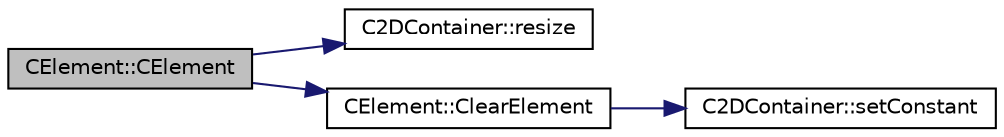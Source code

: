 digraph "CElement::CElement"
{
  edge [fontname="Helvetica",fontsize="10",labelfontname="Helvetica",labelfontsize="10"];
  node [fontname="Helvetica",fontsize="10",shape=record];
  rankdir="LR";
  Node2 [label="CElement::CElement",height=0.2,width=0.4,color="black", fillcolor="grey75", style="filled", fontcolor="black"];
  Node2 -> Node3 [color="midnightblue",fontsize="10",style="solid",fontname="Helvetica"];
  Node3 [label="C2DContainer::resize",height=0.2,width=0.4,color="black", fillcolor="white", style="filled",URL="$class_c2_d_container.html#adefb48b593f76aa322e228fea8f76127",tooltip="Request a change of size. "];
  Node2 -> Node4 [color="midnightblue",fontsize="10",style="solid",fontname="Helvetica"];
  Node4 [label="CElement::ClearElement",height=0.2,width=0.4,color="black", fillcolor="white", style="filled",URL="$class_c_element.html#a34c043025dcb2d28b4800f93c9cd3184",tooltip="Sets matrices to 0. "];
  Node4 -> Node5 [color="midnightblue",fontsize="10",style="solid",fontname="Helvetica"];
  Node5 [label="C2DContainer::setConstant",height=0.2,width=0.4,color="black", fillcolor="white", style="filled",URL="$class_c2_d_container.html#ab9f8a545ab85abdd3291f0f65b4f411b",tooltip="Set value of all entries to \"value\". "];
}
